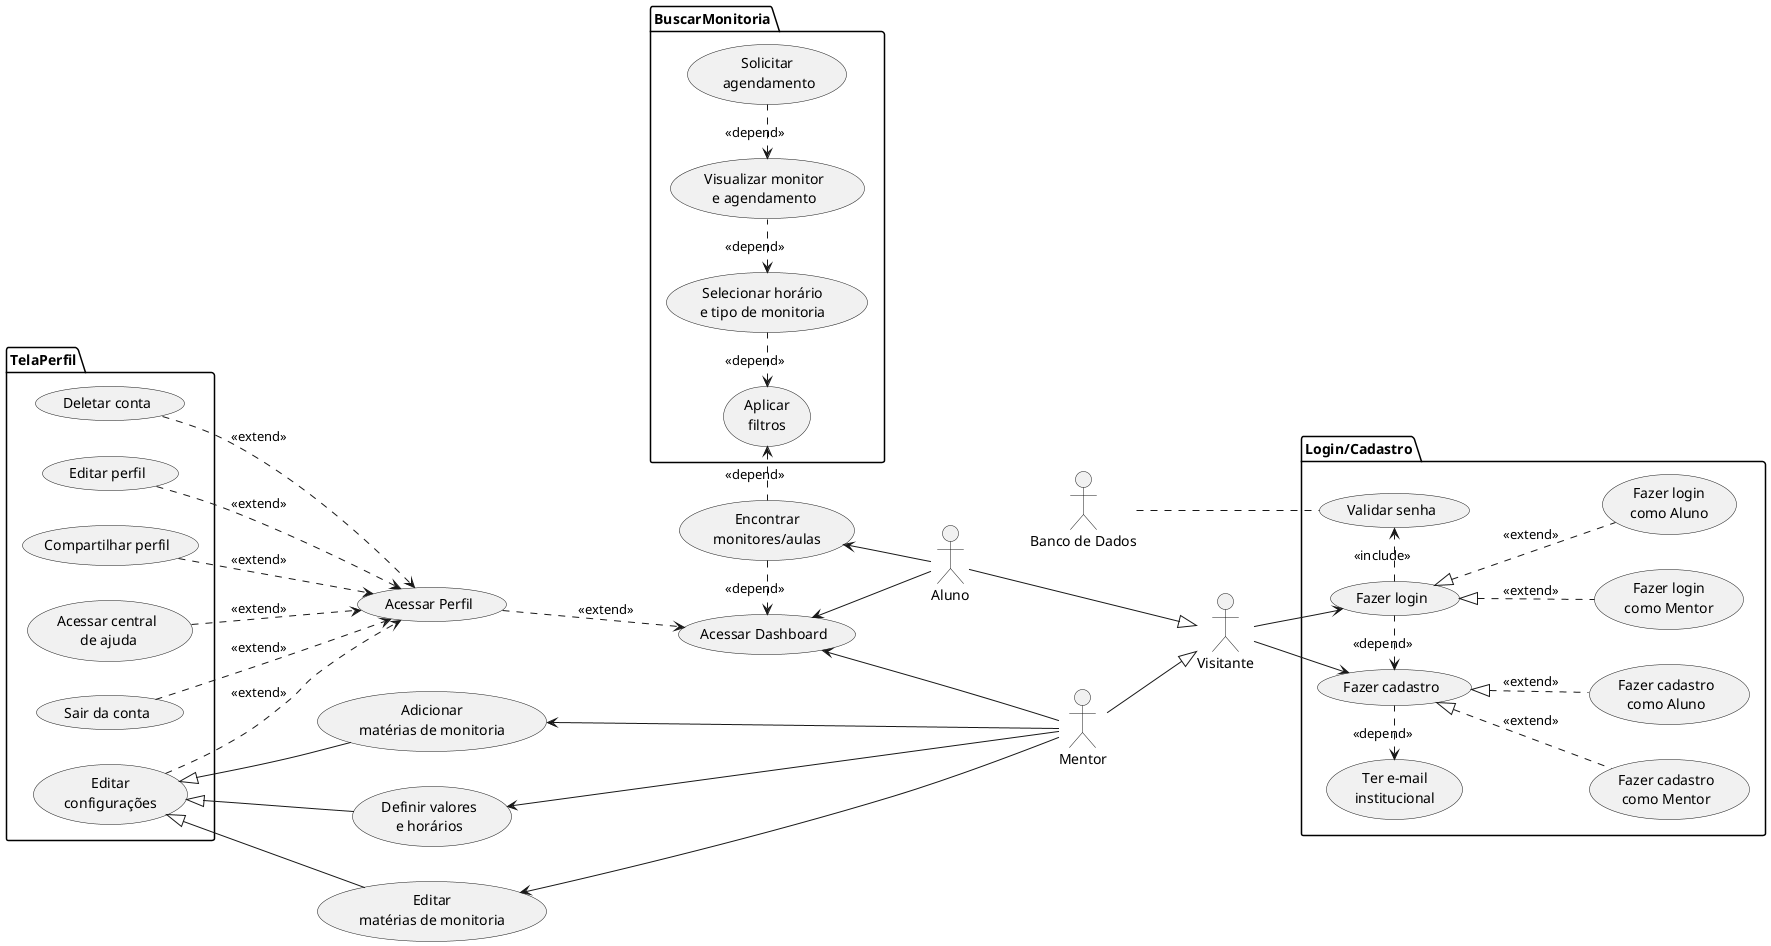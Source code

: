 @startuml
left to right direction

actor Aluno as A
actor Mentor as M
actor Visitante as V
actor :Banco de Dados: as B

package Login/Cadastro{
(Fazer login) .> (Validar senha) : <<include>>
(Fazer login\ncomo Mentor) .up.|> (Fazer login) : <<extend>>
(Fazer login\ncomo Aluno) .up.|> (Fazer login) : <<extend>>
(Fazer cadastro\ncomo Mentor) .up.|> (Fazer cadastro) : <<extend>>
(Fazer cadastro\ncomo Aluno) .up.|> (Fazer cadastro) : <<extend>>
(Fazer cadastro)
(Fazer login) .left.> (Fazer cadastro) : <<depend>>
(Fazer cadastro) .left.> (Ter e-mail\ninstitucional): <<depend>>
}

(Validar senha) .up.. B

V --> (Fazer login)
V --> (Fazer cadastro)
A --|> V
M --|> V

package TelaPerfil {
usecase "Deletar conta" as TP1
usecase "Editar perfil" as TP2
usecase "Compartilhar perfil" as TP3
usecase "Acessar central\n de ajuda" as TP4
usecase "Sair da conta" as TP5
usecase "Editar\nconfigurações" as TP6
}

TP1 ..> (Acessar Perfil): <<extend>>
TP2 ..> (Acessar Perfil): <<extend>>
TP3 ..> (Acessar Perfil): <<extend>>
TP4 ..> (Acessar Perfil): <<extend>>
TP5 ..> (Acessar Perfil): <<extend>>
TP6 ..> (Acessar Perfil): <<extend>>

(Acessar Perfil) ..> (Acessar Dashboard): <<extend>>

package BuscarMonitoria {
usecase "Visualizar monitor\ne agendamento" as BM1
usecase "Selecionar horário\ne tipo de monitoria" as BM2
usecase "Solicitar\n agendamento" as BM3
usecase "Aplicar\nfiltros" as BM4
}

A -up-> (Acessar Dashboard)
M -up--> (Acessar Dashboard)

A -up-> (Encontrar\nmonitores/aulas)
(Encontrar\nmonitores/aulas) .> (Acessar Dashboard): <<depend>>
(Encontrar\nmonitores/aulas) .left.> BM4: <<depend>>
BM1 .left.> BM2: <<depend>>
BM3 .left.> BM1: <<depend>>
BM2 .left.> BM4: <<depend>>

(Definir valores\ne horários) -u-|> TP6
(Adicionar\nmatérias de monitoria) -u-|> TP6
(Editar\nmatérias de monitoria) -u-|> TP6
M -up-> (Definir valores\ne horários)
M -up-> (Adicionar\nmatérias de monitoria)
M -up-> (Editar\nmatérias de monitoria)

@endum
@enduml
